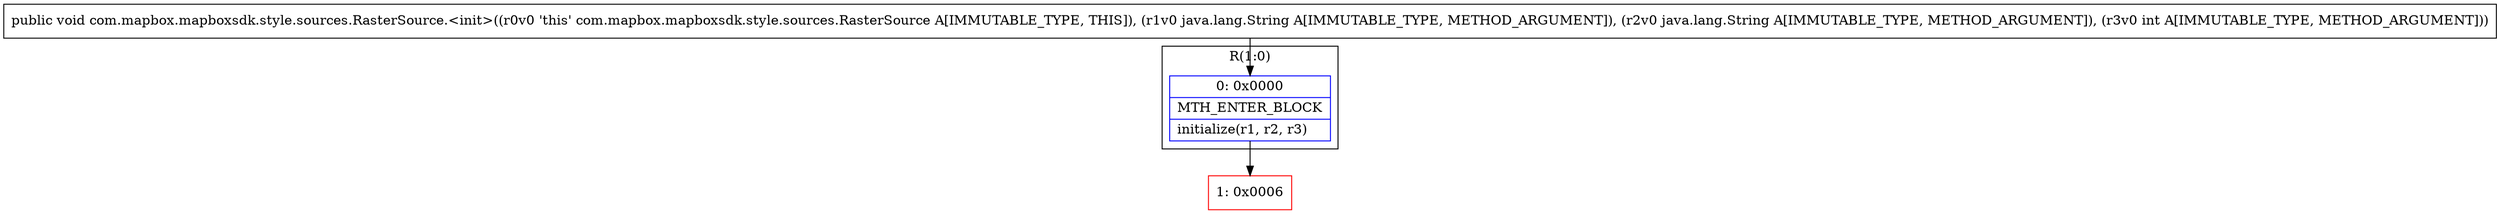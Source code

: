 digraph "CFG forcom.mapbox.mapboxsdk.style.sources.RasterSource.\<init\>(Ljava\/lang\/String;Ljava\/lang\/String;I)V" {
subgraph cluster_Region_714186752 {
label = "R(1:0)";
node [shape=record,color=blue];
Node_0 [shape=record,label="{0\:\ 0x0000|MTH_ENTER_BLOCK\l|initialize(r1, r2, r3)\l}"];
}
Node_1 [shape=record,color=red,label="{1\:\ 0x0006}"];
MethodNode[shape=record,label="{public void com.mapbox.mapboxsdk.style.sources.RasterSource.\<init\>((r0v0 'this' com.mapbox.mapboxsdk.style.sources.RasterSource A[IMMUTABLE_TYPE, THIS]), (r1v0 java.lang.String A[IMMUTABLE_TYPE, METHOD_ARGUMENT]), (r2v0 java.lang.String A[IMMUTABLE_TYPE, METHOD_ARGUMENT]), (r3v0 int A[IMMUTABLE_TYPE, METHOD_ARGUMENT])) }"];
MethodNode -> Node_0;
Node_0 -> Node_1;
}

